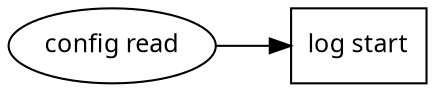 
digraph {
	rankdir = LR;

	log_host_app [shape="box", label="log start", fontsize=12, fontname="Sans Serif"];

	config_host_app [label="config read", fontsize=12, fontname="Sans Serif"];

	config_host_app -> log_host_app;

}
